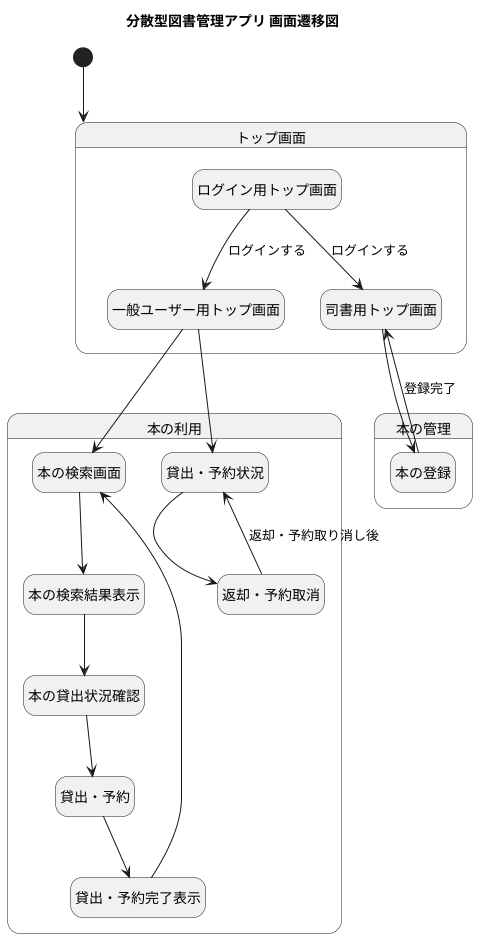 @startuml screen_flow
skinparam defaultFontName "Noto Sans CJK JP"
hide empty description

title 分散型図書管理アプリ 画面遷移図   

[*] --> top
state "トップ画面" as top {
    state "ログイン用トップ画面" as notLogin
    state "一般ユーザー用トップ画面" as user 
    state "司書用トップ画面" as librarian
    notLogin --> user : ログインする
    notLogin --> librarian : ログインする
}

state 本の管理 {
    state 本の登録
}
librarian --> 本の登録
本の登録 --> librarian : 登録完了



state 本の利用 {
    state "本の検索画面" as bookSearch
    state "本の検索結果表示" as searchResult
    state "本の貸出状況確認" as bookStatus
    state "貸出・予約" as borrowAndBook
    state "貸出・予約完了表示" as borrowCompletion
    
    state "貸出・予約状況" as borrowingBooks
    state "返却・予約取消" as returnAndCancelReservation

    ' 本の貸出の流れ
    bookSearch --> searchResult
    searchResult --> bookStatus
    bookStatus --> borrowAndBook
    borrowAndBook --> borrowCompletion
    borrowCompletion --> bookSearch 
    
    ' 本の返却の流れ
    borrowingBooks --> returnAndCancelReservation
    returnAndCancelReservation --> borrowingBooks : 返却・予約取り消し後
}
user --> bookSearch
user --> borrowingBooks


@enduml
